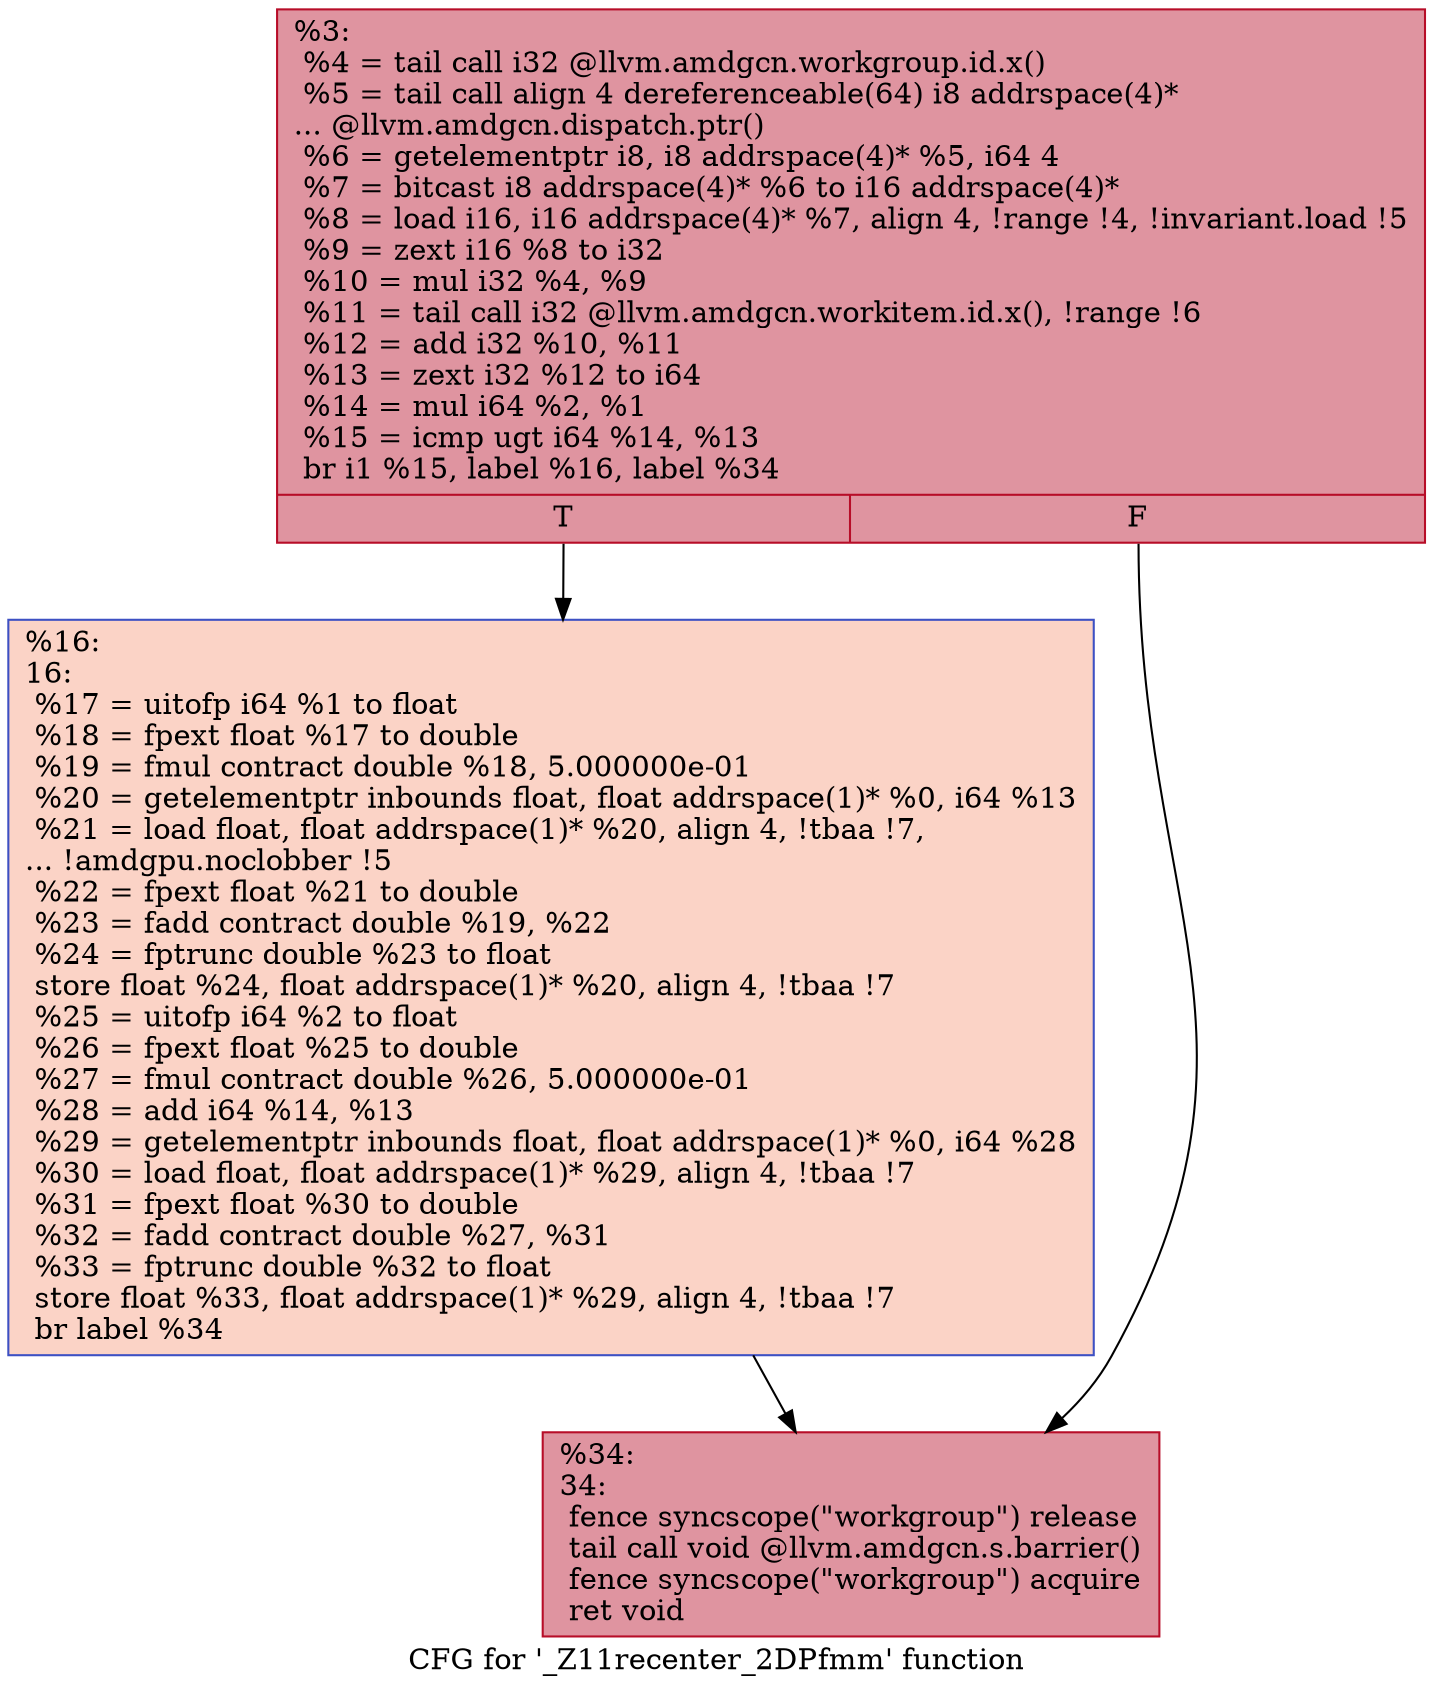 digraph "CFG for '_Z11recenter_2DPfmm' function" {
	label="CFG for '_Z11recenter_2DPfmm' function";

	Node0x49be300 [shape=record,color="#b70d28ff", style=filled, fillcolor="#b70d2870",label="{%3:\l  %4 = tail call i32 @llvm.amdgcn.workgroup.id.x()\l  %5 = tail call align 4 dereferenceable(64) i8 addrspace(4)*\l... @llvm.amdgcn.dispatch.ptr()\l  %6 = getelementptr i8, i8 addrspace(4)* %5, i64 4\l  %7 = bitcast i8 addrspace(4)* %6 to i16 addrspace(4)*\l  %8 = load i16, i16 addrspace(4)* %7, align 4, !range !4, !invariant.load !5\l  %9 = zext i16 %8 to i32\l  %10 = mul i32 %4, %9\l  %11 = tail call i32 @llvm.amdgcn.workitem.id.x(), !range !6\l  %12 = add i32 %10, %11\l  %13 = zext i32 %12 to i64\l  %14 = mul i64 %2, %1\l  %15 = icmp ugt i64 %14, %13\l  br i1 %15, label %16, label %34\l|{<s0>T|<s1>F}}"];
	Node0x49be300:s0 -> Node0x49c02d0;
	Node0x49be300:s1 -> Node0x49c0360;
	Node0x49c02d0 [shape=record,color="#3d50c3ff", style=filled, fillcolor="#f59c7d70",label="{%16:\l16:                                               \l  %17 = uitofp i64 %1 to float\l  %18 = fpext float %17 to double\l  %19 = fmul contract double %18, 5.000000e-01\l  %20 = getelementptr inbounds float, float addrspace(1)* %0, i64 %13\l  %21 = load float, float addrspace(1)* %20, align 4, !tbaa !7,\l... !amdgpu.noclobber !5\l  %22 = fpext float %21 to double\l  %23 = fadd contract double %19, %22\l  %24 = fptrunc double %23 to float\l  store float %24, float addrspace(1)* %20, align 4, !tbaa !7\l  %25 = uitofp i64 %2 to float\l  %26 = fpext float %25 to double\l  %27 = fmul contract double %26, 5.000000e-01\l  %28 = add i64 %14, %13\l  %29 = getelementptr inbounds float, float addrspace(1)* %0, i64 %28\l  %30 = load float, float addrspace(1)* %29, align 4, !tbaa !7\l  %31 = fpext float %30 to double\l  %32 = fadd contract double %27, %31\l  %33 = fptrunc double %32 to float\l  store float %33, float addrspace(1)* %29, align 4, !tbaa !7\l  br label %34\l}"];
	Node0x49c02d0 -> Node0x49c0360;
	Node0x49c0360 [shape=record,color="#b70d28ff", style=filled, fillcolor="#b70d2870",label="{%34:\l34:                                               \l  fence syncscope(\"workgroup\") release\l  tail call void @llvm.amdgcn.s.barrier()\l  fence syncscope(\"workgroup\") acquire\l  ret void\l}"];
}
